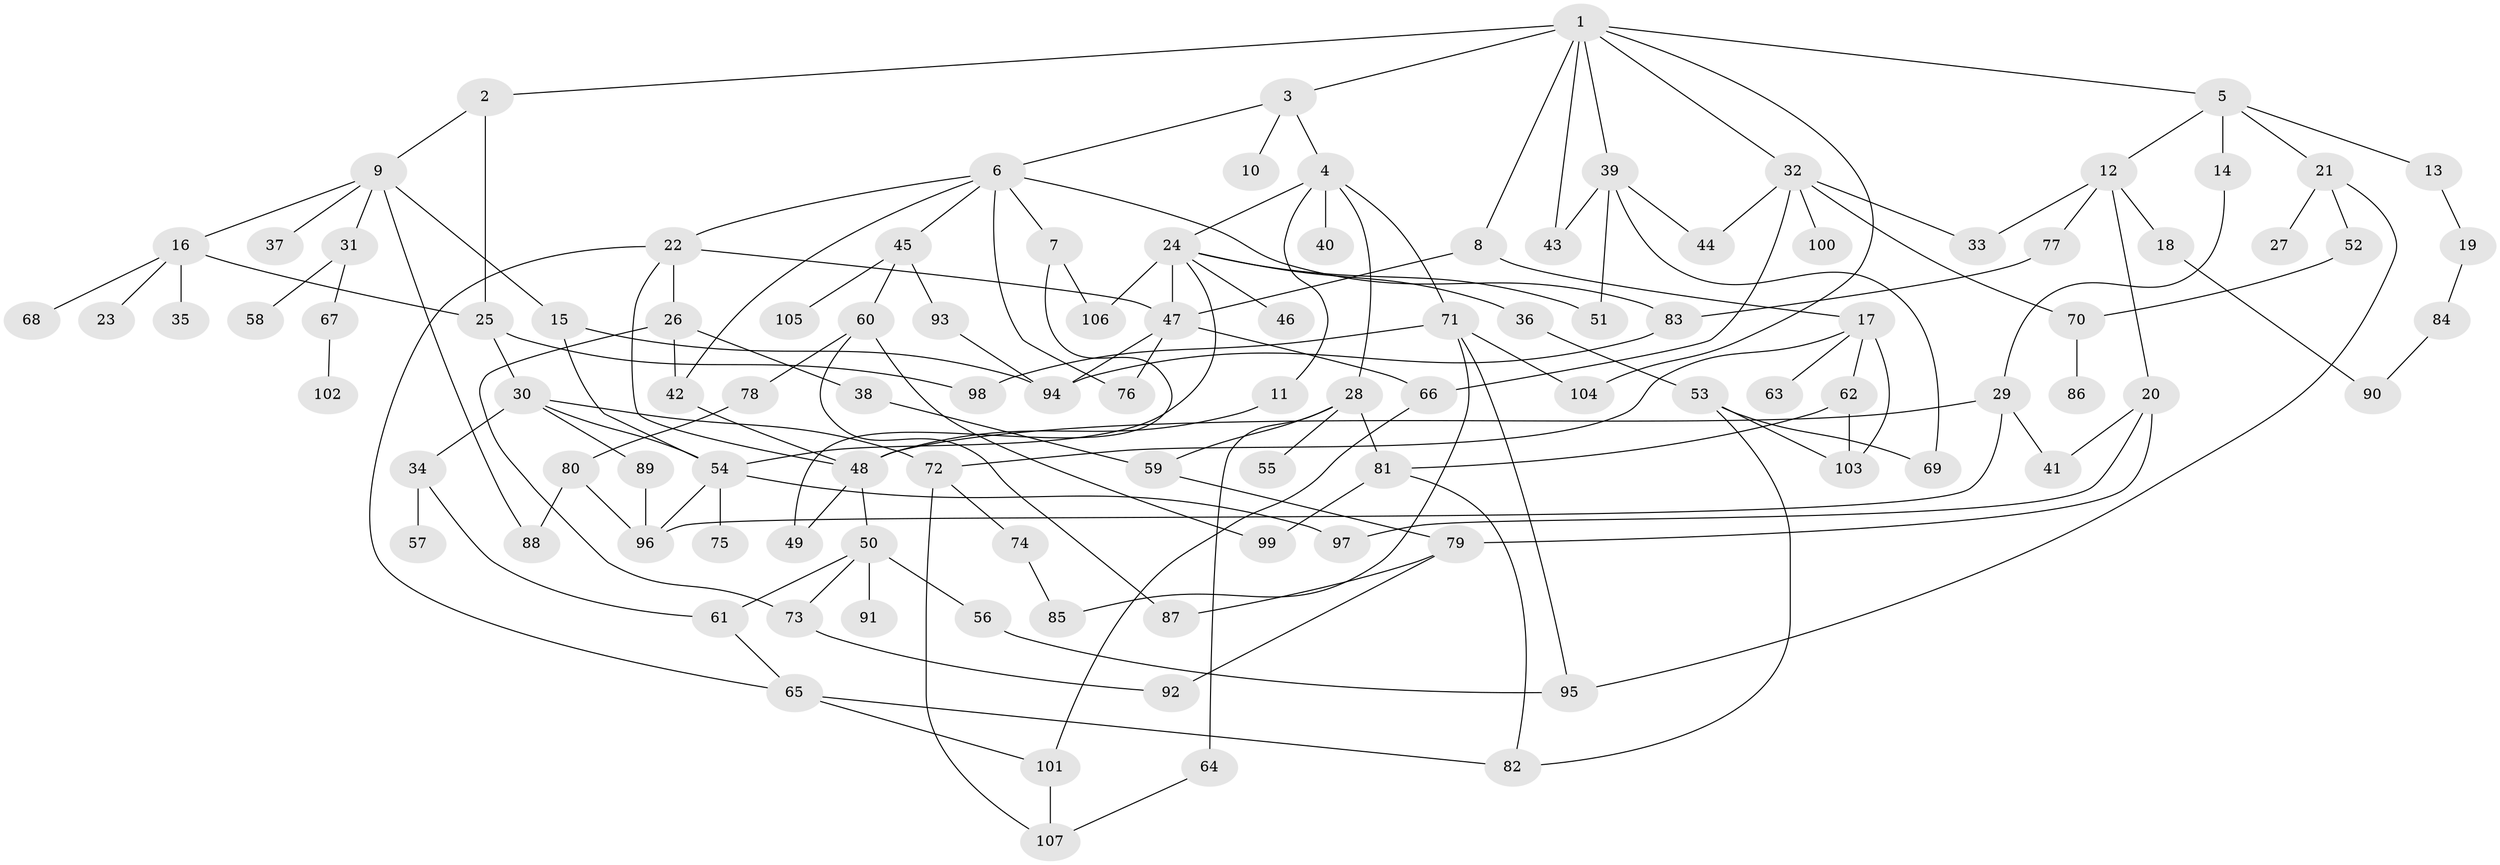 // coarse degree distribution, {8: 0.03076923076923077, 3: 0.16923076923076924, 5: 0.13846153846153847, 2: 0.24615384615384617, 6: 0.1076923076923077, 4: 0.12307692307692308, 1: 0.18461538461538463}
// Generated by graph-tools (version 1.1) at 2025/49/03/04/25 22:49:09]
// undirected, 107 vertices, 158 edges
graph export_dot {
  node [color=gray90,style=filled];
  1;
  2;
  3;
  4;
  5;
  6;
  7;
  8;
  9;
  10;
  11;
  12;
  13;
  14;
  15;
  16;
  17;
  18;
  19;
  20;
  21;
  22;
  23;
  24;
  25;
  26;
  27;
  28;
  29;
  30;
  31;
  32;
  33;
  34;
  35;
  36;
  37;
  38;
  39;
  40;
  41;
  42;
  43;
  44;
  45;
  46;
  47;
  48;
  49;
  50;
  51;
  52;
  53;
  54;
  55;
  56;
  57;
  58;
  59;
  60;
  61;
  62;
  63;
  64;
  65;
  66;
  67;
  68;
  69;
  70;
  71;
  72;
  73;
  74;
  75;
  76;
  77;
  78;
  79;
  80;
  81;
  82;
  83;
  84;
  85;
  86;
  87;
  88;
  89;
  90;
  91;
  92;
  93;
  94;
  95;
  96;
  97;
  98;
  99;
  100;
  101;
  102;
  103;
  104;
  105;
  106;
  107;
  1 -- 2;
  1 -- 3;
  1 -- 5;
  1 -- 8;
  1 -- 32;
  1 -- 39;
  1 -- 43;
  1 -- 104;
  2 -- 9;
  2 -- 25;
  3 -- 4;
  3 -- 6;
  3 -- 10;
  4 -- 11;
  4 -- 24;
  4 -- 28;
  4 -- 40;
  4 -- 71;
  5 -- 12;
  5 -- 13;
  5 -- 14;
  5 -- 21;
  6 -- 7;
  6 -- 22;
  6 -- 45;
  6 -- 76;
  6 -- 83;
  6 -- 42;
  7 -- 49;
  7 -- 106;
  8 -- 17;
  8 -- 47;
  9 -- 15;
  9 -- 16;
  9 -- 31;
  9 -- 37;
  9 -- 88;
  11 -- 48;
  12 -- 18;
  12 -- 20;
  12 -- 77;
  12 -- 33;
  13 -- 19;
  14 -- 29;
  15 -- 54;
  15 -- 94;
  16 -- 23;
  16 -- 35;
  16 -- 68;
  16 -- 25;
  17 -- 62;
  17 -- 63;
  17 -- 103;
  17 -- 72;
  18 -- 90;
  19 -- 84;
  20 -- 41;
  20 -- 79;
  20 -- 97;
  21 -- 27;
  21 -- 52;
  21 -- 95;
  22 -- 26;
  22 -- 65;
  22 -- 48;
  22 -- 47;
  24 -- 36;
  24 -- 46;
  24 -- 47;
  24 -- 51;
  24 -- 54;
  24 -- 106;
  25 -- 30;
  25 -- 98;
  26 -- 38;
  26 -- 42;
  26 -- 73;
  28 -- 55;
  28 -- 59;
  28 -- 64;
  28 -- 81;
  29 -- 41;
  29 -- 48;
  29 -- 96;
  30 -- 34;
  30 -- 54;
  30 -- 72;
  30 -- 89;
  31 -- 58;
  31 -- 67;
  32 -- 33;
  32 -- 66;
  32 -- 100;
  32 -- 44;
  32 -- 70;
  34 -- 57;
  34 -- 61;
  36 -- 53;
  38 -- 59;
  39 -- 43;
  39 -- 44;
  39 -- 51;
  39 -- 69;
  42 -- 48;
  45 -- 60;
  45 -- 93;
  45 -- 105;
  47 -- 76;
  47 -- 94;
  47 -- 66;
  48 -- 50;
  48 -- 49;
  50 -- 56;
  50 -- 73;
  50 -- 91;
  50 -- 61;
  52 -- 70;
  53 -- 82;
  53 -- 69;
  53 -- 103;
  54 -- 75;
  54 -- 97;
  54 -- 96;
  56 -- 95;
  59 -- 79;
  60 -- 78;
  60 -- 87;
  60 -- 99;
  61 -- 65;
  62 -- 103;
  62 -- 81;
  64 -- 107;
  65 -- 82;
  65 -- 101;
  66 -- 101;
  67 -- 102;
  70 -- 86;
  71 -- 98;
  71 -- 104;
  71 -- 85;
  71 -- 95;
  72 -- 74;
  72 -- 107;
  73 -- 92;
  74 -- 85;
  77 -- 83;
  78 -- 80;
  79 -- 92;
  79 -- 87;
  80 -- 88;
  80 -- 96;
  81 -- 82;
  81 -- 99;
  83 -- 94;
  84 -- 90;
  89 -- 96;
  93 -- 94;
  101 -- 107;
}
